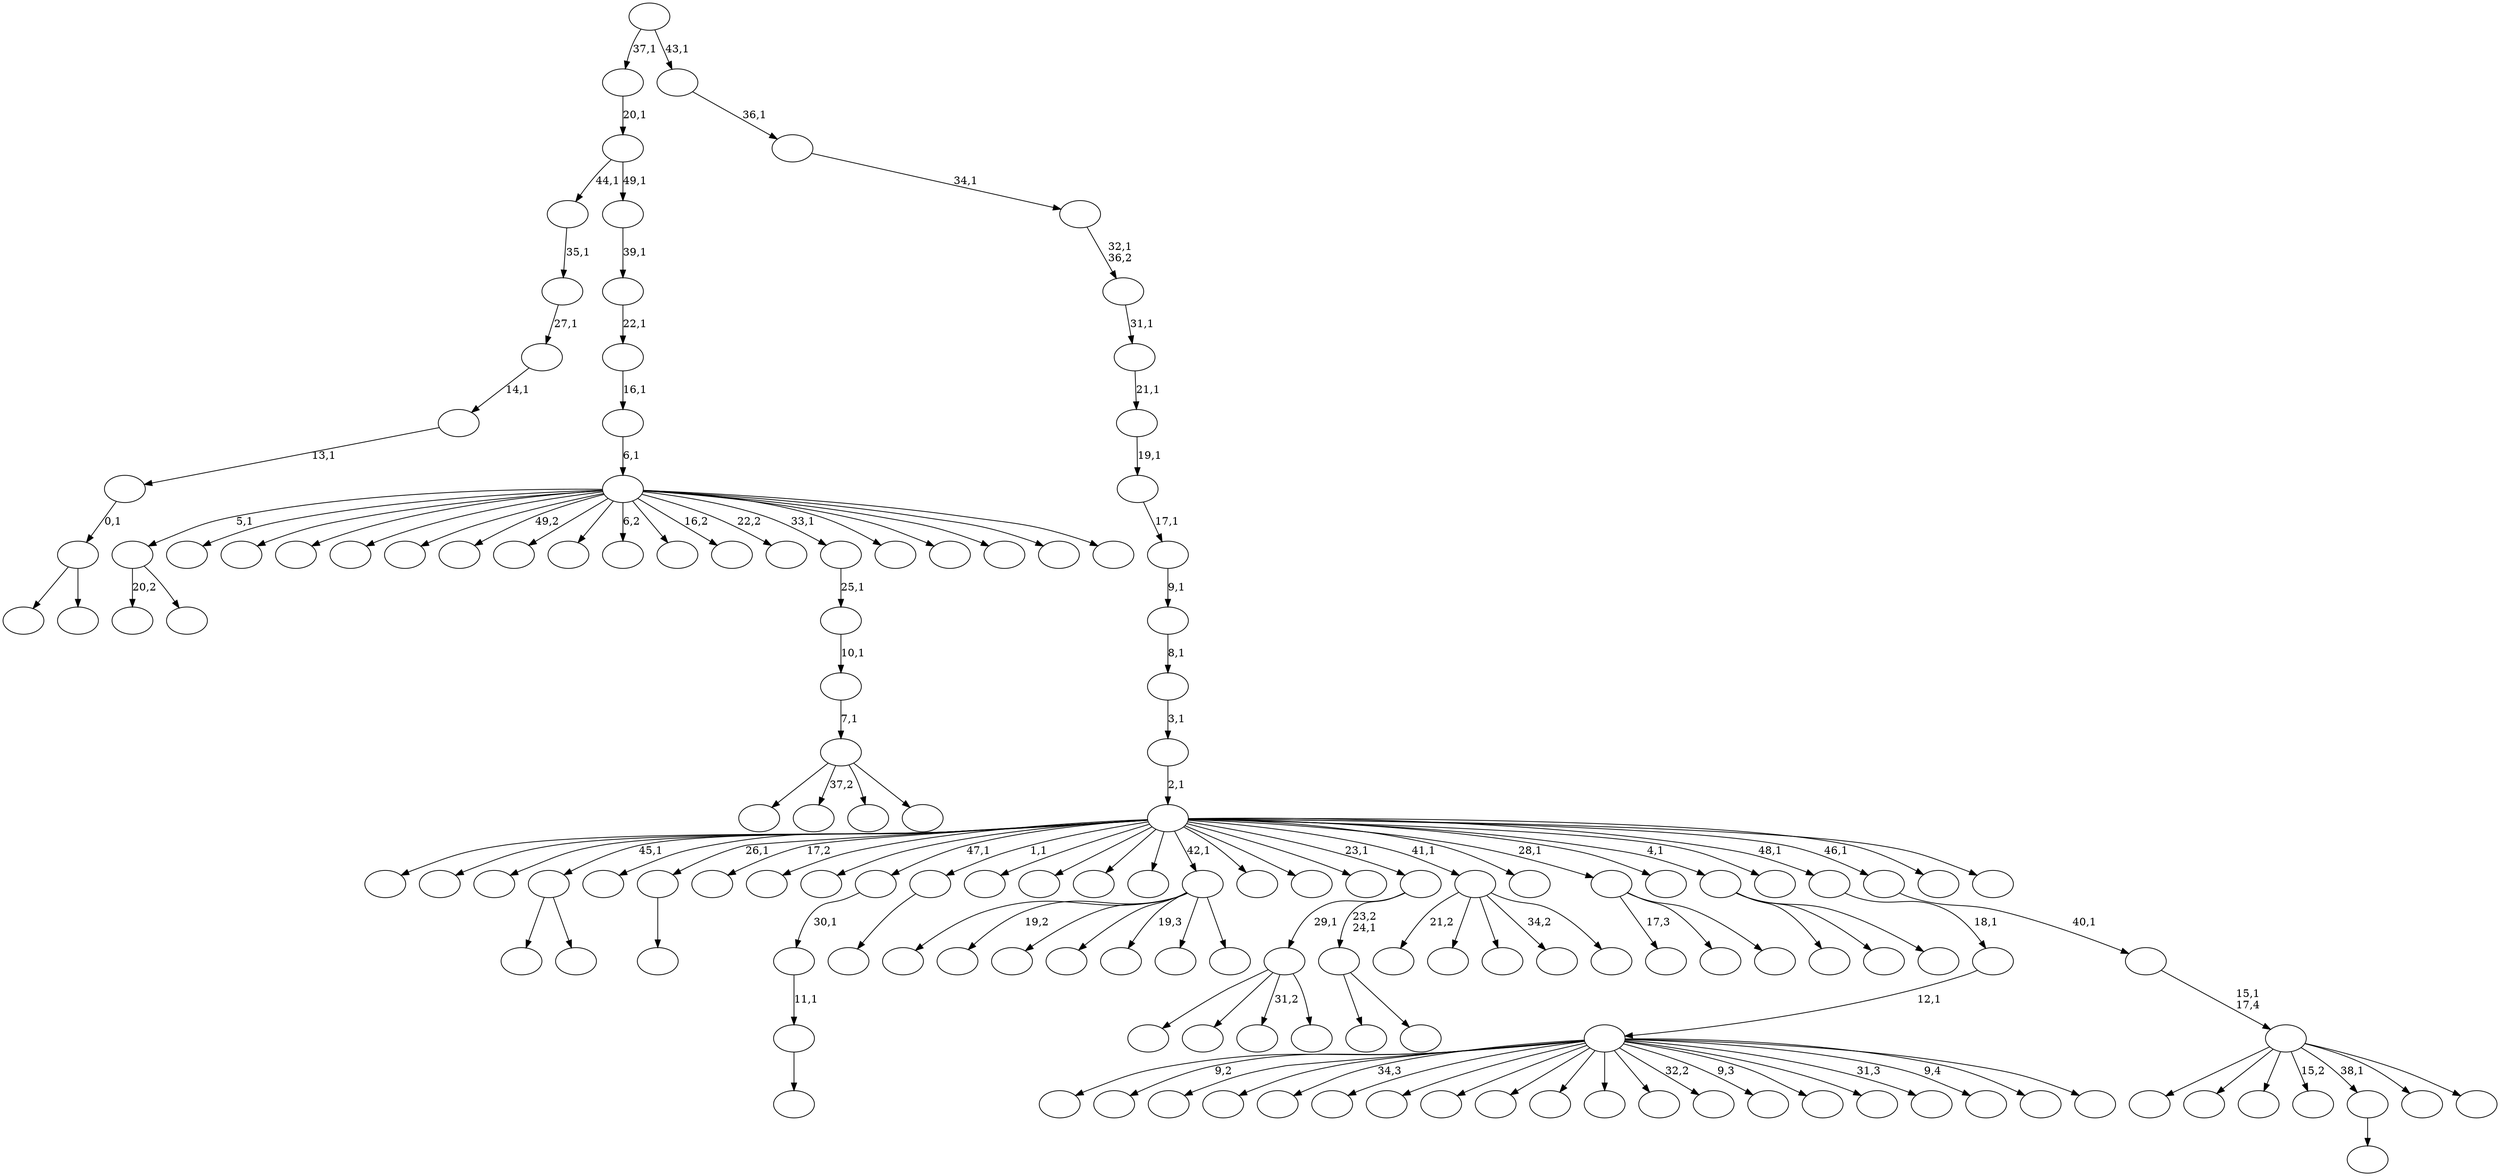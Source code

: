 digraph T {
	150 [label=""]
	149 [label=""]
	148 [label=""]
	147 [label=""]
	146 [label=""]
	145 [label=""]
	144 [label=""]
	143 [label=""]
	142 [label=""]
	141 [label=""]
	140 [label=""]
	139 [label=""]
	138 [label=""]
	137 [label=""]
	136 [label=""]
	135 [label=""]
	134 [label=""]
	133 [label=""]
	132 [label=""]
	131 [label=""]
	130 [label=""]
	129 [label=""]
	128 [label=""]
	127 [label=""]
	126 [label=""]
	125 [label=""]
	124 [label=""]
	123 [label=""]
	122 [label=""]
	121 [label=""]
	120 [label=""]
	119 [label=""]
	118 [label=""]
	117 [label=""]
	116 [label=""]
	115 [label=""]
	114 [label=""]
	113 [label=""]
	112 [label=""]
	111 [label=""]
	110 [label=""]
	109 [label=""]
	108 [label=""]
	107 [label=""]
	106 [label=""]
	105 [label=""]
	104 [label=""]
	103 [label=""]
	102 [label=""]
	101 [label=""]
	100 [label=""]
	99 [label=""]
	98 [label=""]
	97 [label=""]
	96 [label=""]
	95 [label=""]
	94 [label=""]
	93 [label=""]
	92 [label=""]
	91 [label=""]
	90 [label=""]
	89 [label=""]
	88 [label=""]
	87 [label=""]
	86 [label=""]
	85 [label=""]
	84 [label=""]
	83 [label=""]
	82 [label=""]
	81 [label=""]
	80 [label=""]
	79 [label=""]
	78 [label=""]
	77 [label=""]
	76 [label=""]
	75 [label=""]
	74 [label=""]
	73 [label=""]
	72 [label=""]
	71 [label=""]
	70 [label=""]
	69 [label=""]
	68 [label=""]
	67 [label=""]
	66 [label=""]
	65 [label=""]
	64 [label=""]
	63 [label=""]
	62 [label=""]
	61 [label=""]
	60 [label=""]
	59 [label=""]
	58 [label=""]
	57 [label=""]
	56 [label=""]
	55 [label=""]
	54 [label=""]
	53 [label=""]
	52 [label=""]
	51 [label=""]
	50 [label=""]
	49 [label=""]
	48 [label=""]
	47 [label=""]
	46 [label=""]
	45 [label=""]
	44 [label=""]
	43 [label=""]
	42 [label=""]
	41 [label=""]
	40 [label=""]
	39 [label=""]
	38 [label=""]
	37 [label=""]
	36 [label=""]
	35 [label=""]
	34 [label=""]
	33 [label=""]
	32 [label=""]
	31 [label=""]
	30 [label=""]
	29 [label=""]
	28 [label=""]
	27 [label=""]
	26 [label=""]
	25 [label=""]
	24 [label=""]
	23 [label=""]
	22 [label=""]
	21 [label=""]
	20 [label=""]
	19 [label=""]
	18 [label=""]
	17 [label=""]
	16 [label=""]
	15 [label=""]
	14 [label=""]
	13 [label=""]
	12 [label=""]
	11 [label=""]
	10 [label=""]
	9 [label=""]
	8 [label=""]
	7 [label=""]
	6 [label=""]
	5 [label=""]
	4 [label=""]
	3 [label=""]
	2 [label=""]
	1 [label=""]
	0 [label=""]
	142 -> 150 [label="20,2"]
	142 -> 143 [label=""]
	128 -> 130 [label=""]
	128 -> 129 [label=""]
	117 -> 144 [label=""]
	117 -> 118 [label=""]
	116 -> 117 [label="0,1"]
	115 -> 116 [label="13,1"]
	114 -> 115 [label="14,1"]
	113 -> 114 [label="27,1"]
	112 -> 113 [label="35,1"]
	108 -> 109 [label=""]
	93 -> 94 [label=""]
	92 -> 93 [label="11,1"]
	91 -> 92 [label="30,1"]
	87 -> 148 [label=""]
	87 -> 147 [label=""]
	87 -> 132 [label="31,2"]
	87 -> 88 [label=""]
	83 -> 84 [label=""]
	70 -> 71 [label=""]
	63 -> 146 [label=""]
	63 -> 145 [label="37,2"]
	63 -> 82 [label=""]
	63 -> 64 [label=""]
	62 -> 63 [label="7,1"]
	61 -> 62 [label="10,1"]
	60 -> 61 [label="25,1"]
	57 -> 127 [label=""]
	57 -> 123 [label="19,2"]
	57 -> 100 [label=""]
	57 -> 95 [label=""]
	57 -> 85 [label="19,3"]
	57 -> 79 [label=""]
	57 -> 58 [label=""]
	49 -> 139 [label=""]
	49 -> 50 [label=""]
	48 -> 87 [label="29,1"]
	48 -> 49 [label="23,2\n24,1"]
	44 -> 149 [label="21,2"]
	44 -> 111 [label=""]
	44 -> 98 [label=""]
	44 -> 75 [label="34,2"]
	44 -> 45 [label=""]
	37 -> 86 [label="17,3"]
	37 -> 52 [label=""]
	37 -> 38 [label=""]
	33 -> 142 [label="5,1"]
	33 -> 141 [label=""]
	33 -> 126 [label=""]
	33 -> 125 [label=""]
	33 -> 121 [label=""]
	33 -> 110 [label=""]
	33 -> 104 [label="49,2"]
	33 -> 102 [label=""]
	33 -> 76 [label=""]
	33 -> 72 [label="6,2"]
	33 -> 69 [label=""]
	33 -> 68 [label="16,2"]
	33 -> 66 [label="22,2"]
	33 -> 60 [label="33,1"]
	33 -> 46 [label=""]
	33 -> 41 [label=""]
	33 -> 39 [label=""]
	33 -> 35 [label=""]
	33 -> 34 [label=""]
	32 -> 33 [label="6,1"]
	31 -> 32 [label="16,1"]
	30 -> 31 [label="22,1"]
	29 -> 30 [label="39,1"]
	28 -> 112 [label="44,1"]
	28 -> 29 [label="49,1"]
	27 -> 28 [label="20,1"]
	24 -> 103 [label=""]
	24 -> 40 [label=""]
	24 -> 25 [label=""]
	21 -> 140 [label=""]
	21 -> 138 [label="9,2"]
	21 -> 137 [label=""]
	21 -> 131 [label=""]
	21 -> 122 [label="34,3"]
	21 -> 107 [label=""]
	21 -> 99 [label=""]
	21 -> 97 [label=""]
	21 -> 90 [label=""]
	21 -> 89 [label=""]
	21 -> 80 [label=""]
	21 -> 77 [label=""]
	21 -> 74 [label="32,2"]
	21 -> 73 [label="9,3"]
	21 -> 59 [label=""]
	21 -> 56 [label=""]
	21 -> 53 [label="31,3"]
	21 -> 47 [label="9,4"]
	21 -> 43 [label=""]
	21 -> 22 [label=""]
	20 -> 21 [label="12,1"]
	19 -> 20 [label="18,1"]
	17 -> 135 [label=""]
	17 -> 124 [label=""]
	17 -> 120 [label=""]
	17 -> 105 [label="15,2"]
	17 -> 70 [label="38,1"]
	17 -> 26 [label=""]
	17 -> 18 [label=""]
	16 -> 17 [label="15,1\n17,4"]
	15 -> 16 [label="40,1"]
	12 -> 136 [label=""]
	12 -> 134 [label=""]
	12 -> 133 [label=""]
	12 -> 128 [label="45,1"]
	12 -> 119 [label=""]
	12 -> 108 [label="26,1"]
	12 -> 106 [label="17,2"]
	12 -> 101 [label=""]
	12 -> 96 [label=""]
	12 -> 91 [label="47,1"]
	12 -> 83 [label="1,1"]
	12 -> 81 [label=""]
	12 -> 78 [label=""]
	12 -> 67 [label=""]
	12 -> 65 [label=""]
	12 -> 57 [label="42,1"]
	12 -> 55 [label=""]
	12 -> 54 [label=""]
	12 -> 51 [label=""]
	12 -> 48 [label="23,1"]
	12 -> 44 [label="41,1"]
	12 -> 42 [label=""]
	12 -> 37 [label="28,1"]
	12 -> 36 [label=""]
	12 -> 24 [label="4,1"]
	12 -> 23 [label=""]
	12 -> 19 [label="48,1"]
	12 -> 15 [label="46,1"]
	12 -> 14 [label=""]
	12 -> 13 [label=""]
	11 -> 12 [label="2,1"]
	10 -> 11 [label="3,1"]
	9 -> 10 [label="8,1"]
	8 -> 9 [label="9,1"]
	7 -> 8 [label="17,1"]
	6 -> 7 [label="19,1"]
	5 -> 6 [label="21,1"]
	4 -> 5 [label="31,1"]
	3 -> 4 [label="32,1\n36,2"]
	2 -> 3 [label="34,1"]
	1 -> 2 [label="36,1"]
	0 -> 27 [label="37,1"]
	0 -> 1 [label="43,1"]
}
